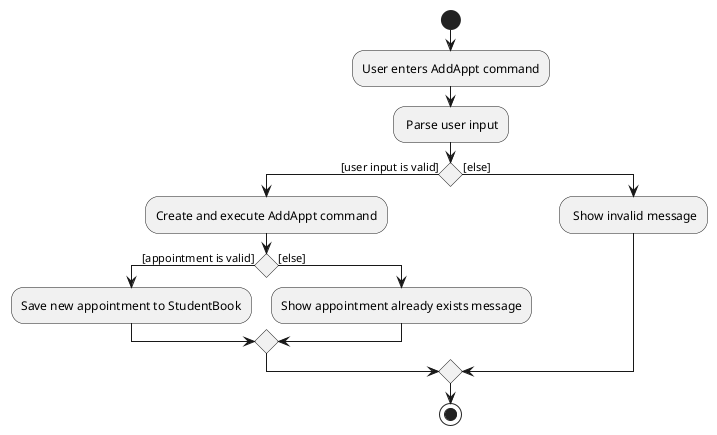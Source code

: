 @startuml
start
:User enters AddAppt command;
: Parse user input;

'Since the beta syntax does not support placing the condition outside the
'diamond we place it as the true branch instead.

if () then ([user input is valid])
    :Create and execute AddAppt command;
    if () then ([appointment is valid])
        :Save new appointment to StudentBook;
    else ([else])
        :Show appointment already exists message;
    endif
else ([else])
    : Show invalid message;
endif
stop
@enduml
